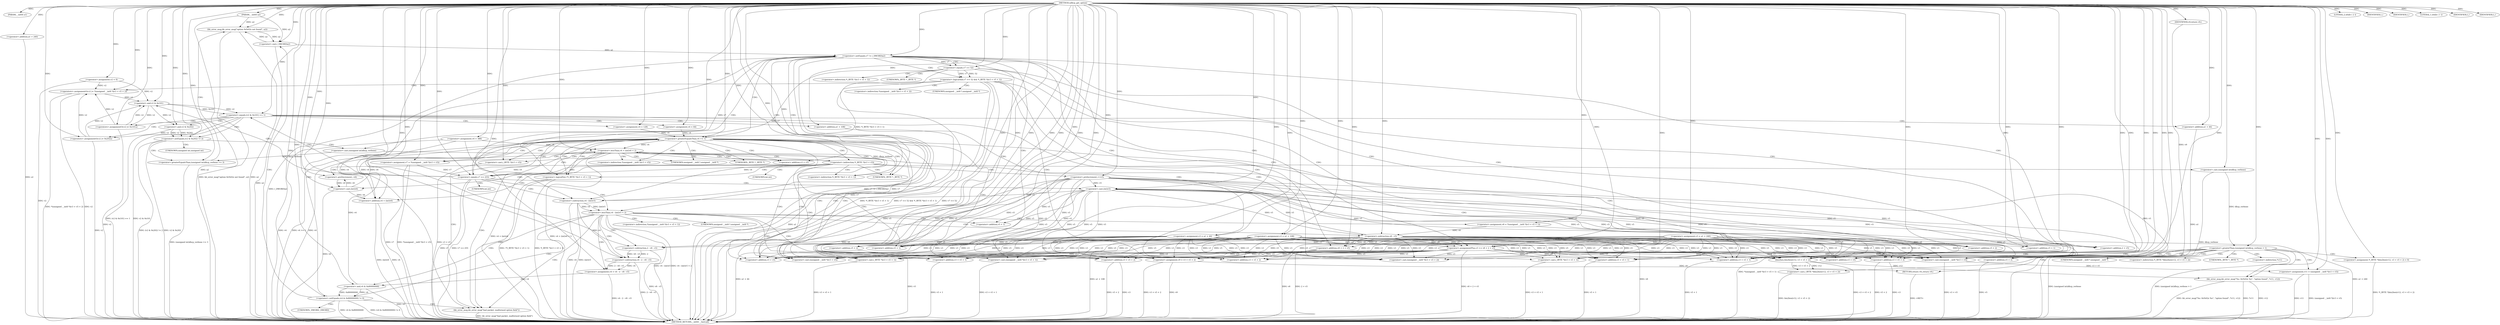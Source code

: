 digraph udhcp_get_option {  
"1000111" [label = "(METHOD,udhcp_get_option)" ]
"1000363" [label = "(METHOD_RETURN,__int64 __fastcall)" ]
"1000112" [label = "(PARAM,__int64 a1)" ]
"1000113" [label = "(PARAM,__int64 a2)" ]
"1000125" [label = "(<operator>.assignment,v2 = 0)" ]
"1000128" [label = "(<operator>.assignment,v3 = a1 + 240)" ]
"1000130" [label = "(<operator>.addition,a1 + 240)" ]
"1000133" [label = "(<operator>.assignment,v4 = 388)" ]
"1000137" [label = "(LITERAL,2,while ( 2 ))" ]
"1000139" [label = "(IDENTIFIER,L,)" ]
"1000140" [label = "(IDENTIFIER,L,)" ]
"1000142" [label = "(LITERAL,1,while ( 1 ))" ]
"1000144" [label = "(<operator>.assignment,v7 = *(unsigned __int8 *)(v3 + v5))" ]
"1000147" [label = "(<operator>.cast,(unsigned __int8 *)(v3 + v5))" ]
"1000149" [label = "(<operator>.addition,v3 + v5)" ]
"1000154" [label = "(<operator>.cast,(_BYTE *)(v3 + v5))" ]
"1000156" [label = "(<operator>.addition,v3 + v5)" ]
"1000160" [label = "(<operator>.preDecrement,--v6)" ]
"1000162" [label = "(<operator>.preIncrement,++v5)" ]
"1000165" [label = "(<operator>.lessThan,v4 + (int)v6 < 2)" ]
"1000166" [label = "(<operator>.addition,v4 + (int)v6)" ]
"1000168" [label = "(<operator>.cast,(int)v6)" ]
"1000174" [label = "(<operator>.equals,v7 == 255)" ]
"1000179" [label = "(<operator>.equals,(v2 & 0x101) == 1)" ]
"1000180" [label = "(<operator>.and,v2 & 0x101)" ]
"1000185" [label = "(<operators>.assignmentOr,v2 |= 0x101u)" ]
"1000188" [label = "(<operator>.assignment,v4 = 128)" ]
"1000191" [label = "(<operator>.assignment,v3 = a1 + 108)" ]
"1000193" [label = "(<operator>.addition,a1 + 108)" ]
"1000199" [label = "(<operator>.notEquals,(v2 & 0x202) != 2)" ]
"1000200" [label = "(<operator>.and,v2 & 0x202)" ]
"1000206" [label = "(<operator>.greaterEqualsThan,(unsigned int)dhcp_verbose >= 3)" ]
"1000207" [label = "(<operator>.cast,(unsigned int)dhcp_verbose)" ]
"1000211" [label = "(bb_error_msg,bb_error_msg(\"option 0x%02x not found\", a2))" ]
"1000214" [label = "(IDENTIFIER,L,)" ]
"1000215" [label = "(<operators>.assignmentOr,v2 |= 0x202u)" ]
"1000218" [label = "(<operator>.assignment,v4 = 64)" ]
"1000221" [label = "(<operator>.assignment,v3 = a1 + 44)" ]
"1000223" [label = "(<operator>.addition,a1 + 44)" ]
"1000228" [label = "(<operator>.lessThan,v4 - (int)v5 < 2)" ]
"1000229" [label = "(<operator>.subtraction,v4 - (int)v5)" ]
"1000231" [label = "(<operator>.cast,(int)v5)" ]
"1000236" [label = "(<operator>.assignment,v8 = *(unsigned __int8 *)(v3 + v5 + 1))" ]
"1000239" [label = "(<operator>.cast,(unsigned __int8 *)(v3 + v5 + 1))" ]
"1000241" [label = "(<operator>.addition,v3 + v5 + 1)" ]
"1000243" [label = "(<operator>.addition,v5 + 1)" ]
"1000246" [label = "(<operator>.assignment,v4 = v4 - 2 - v8 - v5)" ]
"1000248" [label = "(<operator>.subtraction,v4 - 2 - v8 - v5)" ]
"1000250" [label = "(<operator>.subtraction,2 - v8 - v5)" ]
"1000252" [label = "(<operator>.subtraction,v8 - v5)" ]
"1000256" [label = "(<operator>.notEquals,(v4 & 0x80000000) != 0)" ]
"1000257" [label = "(<operator>.and,v4 & 0x80000000)" ]
"1000263" [label = "(<operator>.notEquals,v7 != (_DWORD)a2)" ]
"1000265" [label = "(<operator>.cast,(_DWORD)a2)" ]
"1000270" [label = "(<operator>.logicalAnd,v7 == 52 && *(_BYTE *)(v3 + v5 + 1))" ]
"1000271" [label = "(<operator>.equals,v7 == 52)" ]
"1000275" [label = "(<operator>.cast,(_BYTE *)(v3 + v5 + 1))" ]
"1000277" [label = "(<operator>.addition,v3 + v5 + 1)" ]
"1000279" [label = "(<operator>.addition,v5 + 1)" ]
"1000282" [label = "(<operators>.assignmentOr,v2 |= *(unsigned __int8 *)(v3 + v5 + 2))" ]
"1000285" [label = "(<operator>.cast,(unsigned __int8 *)(v3 + v5 + 2))" ]
"1000287" [label = "(<operator>.addition,v3 + v5 + 2)" ]
"1000289" [label = "(<operator>.addition,v5 + 2)" ]
"1000292" [label = "(<operator>.assignmentPlus,v3 += v8 + 2 + v5)" ]
"1000294" [label = "(<operator>.addition,v8 + 2 + v5)" ]
"1000296" [label = "(<operator>.addition,2 + v5)" ]
"1000301" [label = "(<operator>.greaterEqualsThan,v4 >= 1)" ]
"1000308" [label = "(<operator>.logicalNot,!*(_BYTE *)(v3 + v5 + 1))" ]
"1000310" [label = "(<operator>.cast,(_BYTE *)(v3 + v5 + 1))" ]
"1000312" [label = "(<operator>.addition,v3 + v5 + 1)" ]
"1000314" [label = "(<operator>.addition,v5 + 1)" ]
"1000319" [label = "(bb_error_msg,bb_error_msg(\"bad packet, malformed option field\"))" ]
"1000321" [label = "(IDENTIFIER,L,)" ]
"1000322" [label = "(<operator>.assignment,v9 = v3 + v5 + 2)" ]
"1000324" [label = "(<operator>.addition,v3 + v5 + 2)" ]
"1000326" [label = "(<operator>.addition,v5 + 2)" ]
"1000330" [label = "(<operator>.greaterThan,(unsigned int)dhcp_verbose > 1)" ]
"1000331" [label = "(<operator>.cast,(unsigned int)dhcp_verbose)" ]
"1000336" [label = "(<operator>.assignment,v11 = (unsigned __int8 *)(v3 + v5))" ]
"1000338" [label = "(<operator>.cast,(unsigned __int8 *)(v3 + v5))" ]
"1000340" [label = "(<operator>.addition,v3 + v5)" ]
"1000343" [label = "(<operator>.assignment,*(_BYTE *)bin2hex(v12, v3 + v5 + 2) = 0)" ]
"1000345" [label = "(<operator>.cast,(_BYTE *)bin2hex(v12, v3 + v5 + 2))" ]
"1000347" [label = "(bin2hex,bin2hex(v12, v3 + v5 + 2))" ]
"1000349" [label = "(<operator>.addition,v3 + v5 + 2)" ]
"1000351" [label = "(<operator>.addition,v5 + 2)" ]
"1000355" [label = "(bb_error_msg,bb_error_msg(\"%s: 0x%02x %s\", \"option found\", *v11, v12))" ]
"1000361" [label = "(RETURN,return v9;,return v9;)" ]
"1000362" [label = "(IDENTIFIER,v9,return v9;)" ]
"1000146" [label = "(<operator>.indirection,*(unsigned __int8 *)(v3 + v5))" ]
"1000148" [label = "(UNKNOWN,unsigned __int8 *,unsigned __int8 *)" ]
"1000153" [label = "(<operator>.indirection,*(_BYTE *)(v3 + v5))" ]
"1000155" [label = "(UNKNOWN,_BYTE *,_BYTE *)" ]
"1000169" [label = "(UNKNOWN,int,int)" ]
"1000208" [label = "(UNKNOWN,unsigned int,unsigned int)" ]
"1000232" [label = "(UNKNOWN,int,int)" ]
"1000238" [label = "(<operator>.indirection,*(unsigned __int8 *)(v3 + v5 + 1))" ]
"1000240" [label = "(UNKNOWN,unsigned __int8 *,unsigned __int8 *)" ]
"1000266" [label = "(UNKNOWN,_DWORD,_DWORD)" ]
"1000274" [label = "(<operator>.indirection,*(_BYTE *)(v3 + v5 + 1))" ]
"1000276" [label = "(UNKNOWN,_BYTE *,_BYTE *)" ]
"1000284" [label = "(<operator>.indirection,*(unsigned __int8 *)(v3 + v5 + 2))" ]
"1000286" [label = "(UNKNOWN,unsigned __int8 *,unsigned __int8 *)" ]
"1000309" [label = "(<operator>.indirection,*(_BYTE *)(v3 + v5 + 1))" ]
"1000311" [label = "(UNKNOWN,_BYTE *,_BYTE *)" ]
"1000339" [label = "(UNKNOWN,unsigned __int8 *,unsigned __int8 *)" ]
"1000344" [label = "(<operator>.indirection,*(_BYTE *)bin2hex(v12, v3 + v5 + 2))" ]
"1000346" [label = "(UNKNOWN,_BYTE *,_BYTE *)" ]
"1000358" [label = "(<operator>.indirection,*v11)" ]
  "1000361" -> "1000363"  [ label = "DDG: <RET>"] 
  "1000301" -> "1000363"  [ label = "DDG: v4 >= 1"] 
  "1000349" -> "1000363"  [ label = "DDG: v3"] 
  "1000228" -> "1000363"  [ label = "DDG: v4 - (int)v5 < 2"] 
  "1000179" -> "1000363"  [ label = "DDG: (v2 & 0x101) == 1"] 
  "1000326" -> "1000363"  [ label = "DDG: v5"] 
  "1000292" -> "1000363"  [ label = "DDG: v8 + 2 + v5"] 
  "1000166" -> "1000363"  [ label = "DDG: v4"] 
  "1000241" -> "1000363"  [ label = "DDG: v5 + 1"] 
  "1000265" -> "1000363"  [ label = "DDG: a2"] 
  "1000193" -> "1000363"  [ label = "DDG: a1"] 
  "1000199" -> "1000363"  [ label = "DDG: v2 & 0x202"] 
  "1000294" -> "1000363"  [ label = "DDG: v8"] 
  "1000113" -> "1000363"  [ label = "DDG: a2"] 
  "1000199" -> "1000363"  [ label = "DDG: (v2 & 0x202) != 2"] 
  "1000351" -> "1000363"  [ label = "DDG: v5"] 
  "1000221" -> "1000363"  [ label = "DDG: a1 + 44"] 
  "1000324" -> "1000363"  [ label = "DDG: v3"] 
  "1000165" -> "1000363"  [ label = "DDG: v4 + (int)v6"] 
  "1000343" -> "1000363"  [ label = "DDG: *(_BYTE *)bin2hex(v12, v3 + v5 + 2)"] 
  "1000330" -> "1000363"  [ label = "DDG: (unsigned int)dhcp_verbose > 1"] 
  "1000319" -> "1000363"  [ label = "DDG: bb_error_msg(\"bad packet, malformed option field\")"] 
  "1000174" -> "1000363"  [ label = "DDG: v7 == 255"] 
  "1000336" -> "1000363"  [ label = "DDG: v11"] 
  "1000263" -> "1000363"  [ label = "DDG: (_DWORD)a2"] 
  "1000308" -> "1000363"  [ label = "DDG: !*(_BYTE *)(v3 + v5 + 1)"] 
  "1000211" -> "1000363"  [ label = "DDG: a2"] 
  "1000349" -> "1000363"  [ label = "DDG: v5 + 2"] 
  "1000257" -> "1000363"  [ label = "DDG: v4"] 
  "1000229" -> "1000363"  [ label = "DDG: v4"] 
  "1000211" -> "1000363"  [ label = "DDG: bb_error_msg(\"option 0x%02x not found\", a2)"] 
  "1000322" -> "1000363"  [ label = "DDG: v9"] 
  "1000228" -> "1000363"  [ label = "DDG: v4 - (int)v5"] 
  "1000256" -> "1000363"  [ label = "DDG: (v4 & 0x80000000) != 0"] 
  "1000282" -> "1000363"  [ label = "DDG: v2"] 
  "1000355" -> "1000363"  [ label = "DDG: bb_error_msg(\"%s: 0x%02x %s\", \"option found\", *v11, v12)"] 
  "1000128" -> "1000363"  [ label = "DDG: a1 + 240"] 
  "1000294" -> "1000363"  [ label = "DDG: 2 + v5"] 
  "1000271" -> "1000363"  [ label = "DDG: v7"] 
  "1000270" -> "1000363"  [ label = "DDG: *(_BYTE *)(v3 + v5 + 1)"] 
  "1000133" -> "1000363"  [ label = "DDG: v4"] 
  "1000270" -> "1000363"  [ label = "DDG: v7 == 52 && *(_BYTE *)(v3 + v5 + 1)"] 
  "1000239" -> "1000363"  [ label = "DDG: v3 + v5 + 1"] 
  "1000301" -> "1000363"  [ label = "DDG: v4"] 
  "1000248" -> "1000363"  [ label = "DDG: 2 - v8 - v5"] 
  "1000223" -> "1000363"  [ label = "DDG: a1"] 
  "1000179" -> "1000363"  [ label = "DDG: v2 & 0x101"] 
  "1000252" -> "1000363"  [ label = "DDG: v8"] 
  "1000275" -> "1000363"  [ label = "DDG: v3 + v5 + 1"] 
  "1000270" -> "1000363"  [ label = "DDG: v7 == 52"] 
  "1000263" -> "1000363"  [ label = "DDG: v7 != (_DWORD)a2"] 
  "1000191" -> "1000363"  [ label = "DDG: a1 + 108"] 
  "1000277" -> "1000363"  [ label = "DDG: v5 + 1"] 
  "1000130" -> "1000363"  [ label = "DDG: a1"] 
  "1000312" -> "1000363"  [ label = "DDG: v5 + 1"] 
  "1000246" -> "1000363"  [ label = "DDG: v4 - 2 - v8 - v5"] 
  "1000250" -> "1000363"  [ label = "DDG: v8 - v5"] 
  "1000168" -> "1000363"  [ label = "DDG: v6"] 
  "1000229" -> "1000363"  [ label = "DDG: (int)v5"] 
  "1000347" -> "1000363"  [ label = "DDG: v3 + v5 + 2"] 
  "1000256" -> "1000363"  [ label = "DDG: v4 & 0x80000000"] 
  "1000125" -> "1000363"  [ label = "DDG: v2"] 
  "1000154" -> "1000363"  [ label = "DDG: v3 + v5"] 
  "1000206" -> "1000363"  [ label = "DDG: (unsigned int)dhcp_verbose >= 3"] 
  "1000345" -> "1000363"  [ label = "DDG: bin2hex(v12, v3 + v5 + 2)"] 
  "1000263" -> "1000363"  [ label = "DDG: v7"] 
  "1000144" -> "1000363"  [ label = "DDG: v7"] 
  "1000215" -> "1000363"  [ label = "DDG: v2"] 
  "1000282" -> "1000363"  [ label = "DDG: *(unsigned __int8 *)(v3 + v5 + 2)"] 
  "1000236" -> "1000363"  [ label = "DDG: *(unsigned __int8 *)(v3 + v5 + 1)"] 
  "1000338" -> "1000363"  [ label = "DDG: v3 + v5"] 
  "1000308" -> "1000363"  [ label = "DDG: *(_BYTE *)(v3 + v5 + 1)"] 
  "1000174" -> "1000363"  [ label = "DDG: v7"] 
  "1000324" -> "1000363"  [ label = "DDG: v5 + 2"] 
  "1000144" -> "1000363"  [ label = "DDG: *(unsigned __int8 *)(v3 + v5)"] 
  "1000322" -> "1000363"  [ label = "DDG: v3 + v5 + 2"] 
  "1000336" -> "1000363"  [ label = "DDG: (unsigned __int8 *)(v3 + v5)"] 
  "1000355" -> "1000363"  [ label = "DDG: *v11"] 
  "1000310" -> "1000363"  [ label = "DDG: v3 + v5 + 1"] 
  "1000166" -> "1000363"  [ label = "DDG: (int)v6"] 
  "1000165" -> "1000363"  [ label = "DDG: v4 + (int)v6 < 2"] 
  "1000185" -> "1000363"  [ label = "DDG: v2"] 
  "1000331" -> "1000363"  [ label = "DDG: dhcp_verbose"] 
  "1000355" -> "1000363"  [ label = "DDG: v12"] 
  "1000330" -> "1000363"  [ label = "DDG: (unsigned int)dhcp_verbose"] 
  "1000111" -> "1000112"  [ label = "DDG: "] 
  "1000111" -> "1000113"  [ label = "DDG: "] 
  "1000111" -> "1000125"  [ label = "DDG: "] 
  "1000111" -> "1000128"  [ label = "DDG: "] 
  "1000111" -> "1000130"  [ label = "DDG: "] 
  "1000111" -> "1000133"  [ label = "DDG: "] 
  "1000111" -> "1000137"  [ label = "DDG: "] 
  "1000111" -> "1000139"  [ label = "DDG: "] 
  "1000111" -> "1000140"  [ label = "DDG: "] 
  "1000111" -> "1000142"  [ label = "DDG: "] 
  "1000111" -> "1000144"  [ label = "DDG: "] 
  "1000292" -> "1000147"  [ label = "DDG: v3"] 
  "1000221" -> "1000147"  [ label = "DDG: v3"] 
  "1000191" -> "1000147"  [ label = "DDG: v3"] 
  "1000128" -> "1000147"  [ label = "DDG: v3"] 
  "1000111" -> "1000147"  [ label = "DDG: "] 
  "1000162" -> "1000147"  [ label = "DDG: v5"] 
  "1000252" -> "1000147"  [ label = "DDG: v5"] 
  "1000292" -> "1000149"  [ label = "DDG: v3"] 
  "1000221" -> "1000149"  [ label = "DDG: v3"] 
  "1000191" -> "1000149"  [ label = "DDG: v3"] 
  "1000128" -> "1000149"  [ label = "DDG: v3"] 
  "1000111" -> "1000149"  [ label = "DDG: "] 
  "1000162" -> "1000149"  [ label = "DDG: v5"] 
  "1000252" -> "1000149"  [ label = "DDG: v5"] 
  "1000111" -> "1000154"  [ label = "DDG: "] 
  "1000111" -> "1000156"  [ label = "DDG: "] 
  "1000168" -> "1000160"  [ label = "DDG: v6"] 
  "1000111" -> "1000160"  [ label = "DDG: "] 
  "1000111" -> "1000162"  [ label = "DDG: "] 
  "1000133" -> "1000165"  [ label = "DDG: v4"] 
  "1000301" -> "1000165"  [ label = "DDG: v4"] 
  "1000111" -> "1000165"  [ label = "DDG: "] 
  "1000168" -> "1000165"  [ label = "DDG: v6"] 
  "1000133" -> "1000166"  [ label = "DDG: v4"] 
  "1000301" -> "1000166"  [ label = "DDG: v4"] 
  "1000111" -> "1000166"  [ label = "DDG: "] 
  "1000168" -> "1000166"  [ label = "DDG: v6"] 
  "1000160" -> "1000168"  [ label = "DDG: v6"] 
  "1000111" -> "1000168"  [ label = "DDG: "] 
  "1000271" -> "1000174"  [ label = "DDG: v7"] 
  "1000144" -> "1000174"  [ label = "DDG: v7"] 
  "1000111" -> "1000174"  [ label = "DDG: "] 
  "1000180" -> "1000179"  [ label = "DDG: v2"] 
  "1000180" -> "1000179"  [ label = "DDG: 0x101"] 
  "1000282" -> "1000180"  [ label = "DDG: v2"] 
  "1000125" -> "1000180"  [ label = "DDG: v2"] 
  "1000215" -> "1000180"  [ label = "DDG: v2"] 
  "1000185" -> "1000180"  [ label = "DDG: v2"] 
  "1000111" -> "1000180"  [ label = "DDG: "] 
  "1000111" -> "1000179"  [ label = "DDG: "] 
  "1000111" -> "1000185"  [ label = "DDG: "] 
  "1000180" -> "1000185"  [ label = "DDG: v2"] 
  "1000111" -> "1000188"  [ label = "DDG: "] 
  "1000111" -> "1000191"  [ label = "DDG: "] 
  "1000111" -> "1000193"  [ label = "DDG: "] 
  "1000200" -> "1000199"  [ label = "DDG: v2"] 
  "1000200" -> "1000199"  [ label = "DDG: 0x202"] 
  "1000180" -> "1000200"  [ label = "DDG: v2"] 
  "1000111" -> "1000200"  [ label = "DDG: "] 
  "1000111" -> "1000199"  [ label = "DDG: "] 
  "1000207" -> "1000206"  [ label = "DDG: dhcp_verbose"] 
  "1000111" -> "1000207"  [ label = "DDG: "] 
  "1000111" -> "1000206"  [ label = "DDG: "] 
  "1000111" -> "1000211"  [ label = "DDG: "] 
  "1000265" -> "1000211"  [ label = "DDG: a2"] 
  "1000113" -> "1000211"  [ label = "DDG: a2"] 
  "1000111" -> "1000214"  [ label = "DDG: "] 
  "1000111" -> "1000215"  [ label = "DDG: "] 
  "1000200" -> "1000215"  [ label = "DDG: v2"] 
  "1000111" -> "1000218"  [ label = "DDG: "] 
  "1000111" -> "1000221"  [ label = "DDG: "] 
  "1000111" -> "1000223"  [ label = "DDG: "] 
  "1000229" -> "1000228"  [ label = "DDG: v4"] 
  "1000229" -> "1000228"  [ label = "DDG: (int)v5"] 
  "1000133" -> "1000229"  [ label = "DDG: v4"] 
  "1000301" -> "1000229"  [ label = "DDG: v4"] 
  "1000111" -> "1000229"  [ label = "DDG: "] 
  "1000231" -> "1000229"  [ label = "DDG: v5"] 
  "1000162" -> "1000231"  [ label = "DDG: v5"] 
  "1000111" -> "1000231"  [ label = "DDG: "] 
  "1000252" -> "1000231"  [ label = "DDG: v5"] 
  "1000111" -> "1000228"  [ label = "DDG: "] 
  "1000111" -> "1000236"  [ label = "DDG: "] 
  "1000292" -> "1000239"  [ label = "DDG: v3"] 
  "1000221" -> "1000239"  [ label = "DDG: v3"] 
  "1000191" -> "1000239"  [ label = "DDG: v3"] 
  "1000128" -> "1000239"  [ label = "DDG: v3"] 
  "1000111" -> "1000239"  [ label = "DDG: "] 
  "1000231" -> "1000239"  [ label = "DDG: v5"] 
  "1000292" -> "1000241"  [ label = "DDG: v3"] 
  "1000221" -> "1000241"  [ label = "DDG: v3"] 
  "1000191" -> "1000241"  [ label = "DDG: v3"] 
  "1000128" -> "1000241"  [ label = "DDG: v3"] 
  "1000111" -> "1000241"  [ label = "DDG: "] 
  "1000231" -> "1000241"  [ label = "DDG: v5"] 
  "1000231" -> "1000243"  [ label = "DDG: v5"] 
  "1000111" -> "1000243"  [ label = "DDG: "] 
  "1000248" -> "1000246"  [ label = "DDG: v4"] 
  "1000248" -> "1000246"  [ label = "DDG: 2 - v8 - v5"] 
  "1000111" -> "1000246"  [ label = "DDG: "] 
  "1000229" -> "1000248"  [ label = "DDG: v4"] 
  "1000111" -> "1000248"  [ label = "DDG: "] 
  "1000250" -> "1000248"  [ label = "DDG: 2"] 
  "1000250" -> "1000248"  [ label = "DDG: v8 - v5"] 
  "1000111" -> "1000250"  [ label = "DDG: "] 
  "1000252" -> "1000250"  [ label = "DDG: v8"] 
  "1000252" -> "1000250"  [ label = "DDG: v5"] 
  "1000236" -> "1000252"  [ label = "DDG: v8"] 
  "1000111" -> "1000252"  [ label = "DDG: "] 
  "1000231" -> "1000252"  [ label = "DDG: v5"] 
  "1000257" -> "1000256"  [ label = "DDG: v4"] 
  "1000257" -> "1000256"  [ label = "DDG: 0x80000000"] 
  "1000246" -> "1000257"  [ label = "DDG: v4"] 
  "1000111" -> "1000257"  [ label = "DDG: "] 
  "1000111" -> "1000256"  [ label = "DDG: "] 
  "1000174" -> "1000263"  [ label = "DDG: v7"] 
  "1000111" -> "1000263"  [ label = "DDG: "] 
  "1000265" -> "1000263"  [ label = "DDG: a2"] 
  "1000211" -> "1000265"  [ label = "DDG: a2"] 
  "1000113" -> "1000265"  [ label = "DDG: a2"] 
  "1000111" -> "1000265"  [ label = "DDG: "] 
  "1000271" -> "1000270"  [ label = "DDG: v7"] 
  "1000271" -> "1000270"  [ label = "DDG: 52"] 
  "1000263" -> "1000271"  [ label = "DDG: v7"] 
  "1000111" -> "1000271"  [ label = "DDG: "] 
  "1000111" -> "1000275"  [ label = "DDG: "] 
  "1000292" -> "1000275"  [ label = "DDG: v3"] 
  "1000221" -> "1000275"  [ label = "DDG: v3"] 
  "1000191" -> "1000275"  [ label = "DDG: v3"] 
  "1000128" -> "1000275"  [ label = "DDG: v3"] 
  "1000252" -> "1000275"  [ label = "DDG: v5"] 
  "1000111" -> "1000277"  [ label = "DDG: "] 
  "1000292" -> "1000277"  [ label = "DDG: v3"] 
  "1000221" -> "1000277"  [ label = "DDG: v3"] 
  "1000191" -> "1000277"  [ label = "DDG: v3"] 
  "1000128" -> "1000277"  [ label = "DDG: v3"] 
  "1000252" -> "1000277"  [ label = "DDG: v5"] 
  "1000252" -> "1000279"  [ label = "DDG: v5"] 
  "1000111" -> "1000279"  [ label = "DDG: "] 
  "1000125" -> "1000282"  [ label = "DDG: v2"] 
  "1000215" -> "1000282"  [ label = "DDG: v2"] 
  "1000185" -> "1000282"  [ label = "DDG: v2"] 
  "1000111" -> "1000282"  [ label = "DDG: "] 
  "1000111" -> "1000285"  [ label = "DDG: "] 
  "1000292" -> "1000285"  [ label = "DDG: v3"] 
  "1000221" -> "1000285"  [ label = "DDG: v3"] 
  "1000191" -> "1000285"  [ label = "DDG: v3"] 
  "1000128" -> "1000285"  [ label = "DDG: v3"] 
  "1000252" -> "1000285"  [ label = "DDG: v5"] 
  "1000111" -> "1000287"  [ label = "DDG: "] 
  "1000292" -> "1000287"  [ label = "DDG: v3"] 
  "1000221" -> "1000287"  [ label = "DDG: v3"] 
  "1000191" -> "1000287"  [ label = "DDG: v3"] 
  "1000128" -> "1000287"  [ label = "DDG: v3"] 
  "1000252" -> "1000287"  [ label = "DDG: v5"] 
  "1000252" -> "1000289"  [ label = "DDG: v5"] 
  "1000111" -> "1000289"  [ label = "DDG: "] 
  "1000252" -> "1000292"  [ label = "DDG: v8"] 
  "1000111" -> "1000292"  [ label = "DDG: "] 
  "1000252" -> "1000292"  [ label = "DDG: v5"] 
  "1000221" -> "1000292"  [ label = "DDG: v3"] 
  "1000191" -> "1000292"  [ label = "DDG: v3"] 
  "1000128" -> "1000292"  [ label = "DDG: v3"] 
  "1000252" -> "1000294"  [ label = "DDG: v8"] 
  "1000111" -> "1000294"  [ label = "DDG: "] 
  "1000252" -> "1000294"  [ label = "DDG: v5"] 
  "1000111" -> "1000296"  [ label = "DDG: "] 
  "1000252" -> "1000296"  [ label = "DDG: v5"] 
  "1000188" -> "1000301"  [ label = "DDG: v4"] 
  "1000257" -> "1000301"  [ label = "DDG: v4"] 
  "1000218" -> "1000301"  [ label = "DDG: v4"] 
  "1000111" -> "1000301"  [ label = "DDG: "] 
  "1000270" -> "1000308"  [ label = "DDG: *(_BYTE *)(v3 + v5 + 1)"] 
  "1000292" -> "1000310"  [ label = "DDG: v3"] 
  "1000221" -> "1000310"  [ label = "DDG: v3"] 
  "1000191" -> "1000310"  [ label = "DDG: v3"] 
  "1000128" -> "1000310"  [ label = "DDG: v3"] 
  "1000111" -> "1000310"  [ label = "DDG: "] 
  "1000162" -> "1000310"  [ label = "DDG: v5"] 
  "1000252" -> "1000310"  [ label = "DDG: v5"] 
  "1000292" -> "1000312"  [ label = "DDG: v3"] 
  "1000221" -> "1000312"  [ label = "DDG: v3"] 
  "1000191" -> "1000312"  [ label = "DDG: v3"] 
  "1000128" -> "1000312"  [ label = "DDG: v3"] 
  "1000111" -> "1000312"  [ label = "DDG: "] 
  "1000162" -> "1000312"  [ label = "DDG: v5"] 
  "1000252" -> "1000312"  [ label = "DDG: v5"] 
  "1000162" -> "1000314"  [ label = "DDG: v5"] 
  "1000252" -> "1000314"  [ label = "DDG: v5"] 
  "1000111" -> "1000314"  [ label = "DDG: "] 
  "1000111" -> "1000319"  [ label = "DDG: "] 
  "1000111" -> "1000321"  [ label = "DDG: "] 
  "1000292" -> "1000322"  [ label = "DDG: v3"] 
  "1000221" -> "1000322"  [ label = "DDG: v3"] 
  "1000191" -> "1000322"  [ label = "DDG: v3"] 
  "1000128" -> "1000322"  [ label = "DDG: v3"] 
  "1000111" -> "1000322"  [ label = "DDG: "] 
  "1000162" -> "1000322"  [ label = "DDG: v5"] 
  "1000231" -> "1000322"  [ label = "DDG: v5"] 
  "1000252" -> "1000322"  [ label = "DDG: v5"] 
  "1000292" -> "1000324"  [ label = "DDG: v3"] 
  "1000221" -> "1000324"  [ label = "DDG: v3"] 
  "1000191" -> "1000324"  [ label = "DDG: v3"] 
  "1000128" -> "1000324"  [ label = "DDG: v3"] 
  "1000111" -> "1000324"  [ label = "DDG: "] 
  "1000162" -> "1000324"  [ label = "DDG: v5"] 
  "1000231" -> "1000324"  [ label = "DDG: v5"] 
  "1000252" -> "1000324"  [ label = "DDG: v5"] 
  "1000162" -> "1000326"  [ label = "DDG: v5"] 
  "1000231" -> "1000326"  [ label = "DDG: v5"] 
  "1000252" -> "1000326"  [ label = "DDG: v5"] 
  "1000111" -> "1000326"  [ label = "DDG: "] 
  "1000331" -> "1000330"  [ label = "DDG: dhcp_verbose"] 
  "1000207" -> "1000331"  [ label = "DDG: dhcp_verbose"] 
  "1000111" -> "1000331"  [ label = "DDG: "] 
  "1000111" -> "1000330"  [ label = "DDG: "] 
  "1000338" -> "1000336"  [ label = "DDG: v3 + v5"] 
  "1000111" -> "1000336"  [ label = "DDG: "] 
  "1000111" -> "1000338"  [ label = "DDG: "] 
  "1000292" -> "1000338"  [ label = "DDG: v3"] 
  "1000221" -> "1000338"  [ label = "DDG: v3"] 
  "1000191" -> "1000338"  [ label = "DDG: v3"] 
  "1000128" -> "1000338"  [ label = "DDG: v3"] 
  "1000162" -> "1000338"  [ label = "DDG: v5"] 
  "1000231" -> "1000338"  [ label = "DDG: v5"] 
  "1000252" -> "1000338"  [ label = "DDG: v5"] 
  "1000111" -> "1000340"  [ label = "DDG: "] 
  "1000292" -> "1000340"  [ label = "DDG: v3"] 
  "1000221" -> "1000340"  [ label = "DDG: v3"] 
  "1000191" -> "1000340"  [ label = "DDG: v3"] 
  "1000128" -> "1000340"  [ label = "DDG: v3"] 
  "1000162" -> "1000340"  [ label = "DDG: v5"] 
  "1000231" -> "1000340"  [ label = "DDG: v5"] 
  "1000252" -> "1000340"  [ label = "DDG: v5"] 
  "1000111" -> "1000343"  [ label = "DDG: "] 
  "1000347" -> "1000345"  [ label = "DDG: v12"] 
  "1000347" -> "1000345"  [ label = "DDG: v3 + v5 + 2"] 
  "1000111" -> "1000347"  [ label = "DDG: "] 
  "1000292" -> "1000347"  [ label = "DDG: v3"] 
  "1000221" -> "1000347"  [ label = "DDG: v3"] 
  "1000191" -> "1000347"  [ label = "DDG: v3"] 
  "1000128" -> "1000347"  [ label = "DDG: v3"] 
  "1000162" -> "1000347"  [ label = "DDG: v5"] 
  "1000231" -> "1000347"  [ label = "DDG: v5"] 
  "1000252" -> "1000347"  [ label = "DDG: v5"] 
  "1000111" -> "1000349"  [ label = "DDG: "] 
  "1000292" -> "1000349"  [ label = "DDG: v3"] 
  "1000221" -> "1000349"  [ label = "DDG: v3"] 
  "1000191" -> "1000349"  [ label = "DDG: v3"] 
  "1000128" -> "1000349"  [ label = "DDG: v3"] 
  "1000162" -> "1000349"  [ label = "DDG: v5"] 
  "1000231" -> "1000349"  [ label = "DDG: v5"] 
  "1000252" -> "1000349"  [ label = "DDG: v5"] 
  "1000111" -> "1000351"  [ label = "DDG: "] 
  "1000162" -> "1000351"  [ label = "DDG: v5"] 
  "1000231" -> "1000351"  [ label = "DDG: v5"] 
  "1000252" -> "1000351"  [ label = "DDG: v5"] 
  "1000111" -> "1000355"  [ label = "DDG: "] 
  "1000347" -> "1000355"  [ label = "DDG: v12"] 
  "1000362" -> "1000361"  [ label = "DDG: v9"] 
  "1000322" -> "1000361"  [ label = "DDG: v9"] 
  "1000111" -> "1000362"  [ label = "DDG: "] 
  "1000153" -> "1000169"  [ label = "CDG: "] 
  "1000153" -> "1000168"  [ label = "CDG: "] 
  "1000153" -> "1000166"  [ label = "CDG: "] 
  "1000153" -> "1000165"  [ label = "CDG: "] 
  "1000153" -> "1000162"  [ label = "CDG: "] 
  "1000153" -> "1000160"  [ label = "CDG: "] 
  "1000153" -> "1000174"  [ label = "CDG: "] 
  "1000153" -> "1000314"  [ label = "CDG: "] 
  "1000153" -> "1000312"  [ label = "CDG: "] 
  "1000153" -> "1000311"  [ label = "CDG: "] 
  "1000153" -> "1000310"  [ label = "CDG: "] 
  "1000153" -> "1000309"  [ label = "CDG: "] 
  "1000153" -> "1000308"  [ label = "CDG: "] 
  "1000165" -> "1000319"  [ label = "CDG: "] 
  "1000165" -> "1000174"  [ label = "CDG: "] 
  "1000165" -> "1000144"  [ label = "CDG: "] 
  "1000165" -> "1000156"  [ label = "CDG: "] 
  "1000165" -> "1000155"  [ label = "CDG: "] 
  "1000165" -> "1000154"  [ label = "CDG: "] 
  "1000165" -> "1000153"  [ label = "CDG: "] 
  "1000165" -> "1000149"  [ label = "CDG: "] 
  "1000165" -> "1000148"  [ label = "CDG: "] 
  "1000165" -> "1000147"  [ label = "CDG: "] 
  "1000165" -> "1000146"  [ label = "CDG: "] 
  "1000174" -> "1000180"  [ label = "CDG: "] 
  "1000174" -> "1000179"  [ label = "CDG: "] 
  "1000174" -> "1000232"  [ label = "CDG: "] 
  "1000174" -> "1000231"  [ label = "CDG: "] 
  "1000174" -> "1000229"  [ label = "CDG: "] 
  "1000174" -> "1000228"  [ label = "CDG: "] 
  "1000174" -> "1000301"  [ label = "CDG: "] 
  "1000179" -> "1000191"  [ label = "CDG: "] 
  "1000179" -> "1000188"  [ label = "CDG: "] 
  "1000179" -> "1000185"  [ label = "CDG: "] 
  "1000179" -> "1000200"  [ label = "CDG: "] 
  "1000179" -> "1000199"  [ label = "CDG: "] 
  "1000179" -> "1000193"  [ label = "CDG: "] 
  "1000179" -> "1000223"  [ label = "CDG: "] 
  "1000179" -> "1000221"  [ label = "CDG: "] 
  "1000179" -> "1000218"  [ label = "CDG: "] 
  "1000179" -> "1000215"  [ label = "CDG: "] 
  "1000199" -> "1000208"  [ label = "CDG: "] 
  "1000199" -> "1000207"  [ label = "CDG: "] 
  "1000199" -> "1000206"  [ label = "CDG: "] 
  "1000206" -> "1000211"  [ label = "CDG: "] 
  "1000228" -> "1000240"  [ label = "CDG: "] 
  "1000228" -> "1000239"  [ label = "CDG: "] 
  "1000228" -> "1000238"  [ label = "CDG: "] 
  "1000228" -> "1000236"  [ label = "CDG: "] 
  "1000228" -> "1000256"  [ label = "CDG: "] 
  "1000228" -> "1000252"  [ label = "CDG: "] 
  "1000228" -> "1000250"  [ label = "CDG: "] 
  "1000228" -> "1000248"  [ label = "CDG: "] 
  "1000228" -> "1000246"  [ label = "CDG: "] 
  "1000228" -> "1000243"  [ label = "CDG: "] 
  "1000228" -> "1000241"  [ label = "CDG: "] 
  "1000228" -> "1000257"  [ label = "CDG: "] 
  "1000228" -> "1000319"  [ label = "CDG: "] 
  "1000256" -> "1000266"  [ label = "CDG: "] 
  "1000256" -> "1000265"  [ label = "CDG: "] 
  "1000256" -> "1000263"  [ label = "CDG: "] 
  "1000256" -> "1000319"  [ label = "CDG: "] 
  "1000263" -> "1000271"  [ label = "CDG: "] 
  "1000263" -> "1000270"  [ label = "CDG: "] 
  "1000263" -> "1000301"  [ label = "CDG: "] 
  "1000263" -> "1000296"  [ label = "CDG: "] 
  "1000263" -> "1000294"  [ label = "CDG: "] 
  "1000263" -> "1000292"  [ label = "CDG: "] 
  "1000263" -> "1000314"  [ label = "CDG: "] 
  "1000263" -> "1000312"  [ label = "CDG: "] 
  "1000263" -> "1000311"  [ label = "CDG: "] 
  "1000263" -> "1000310"  [ label = "CDG: "] 
  "1000263" -> "1000309"  [ label = "CDG: "] 
  "1000263" -> "1000308"  [ label = "CDG: "] 
  "1000270" -> "1000287"  [ label = "CDG: "] 
  "1000270" -> "1000286"  [ label = "CDG: "] 
  "1000270" -> "1000285"  [ label = "CDG: "] 
  "1000270" -> "1000284"  [ label = "CDG: "] 
  "1000270" -> "1000282"  [ label = "CDG: "] 
  "1000270" -> "1000289"  [ label = "CDG: "] 
  "1000271" -> "1000279"  [ label = "CDG: "] 
  "1000271" -> "1000277"  [ label = "CDG: "] 
  "1000271" -> "1000276"  [ label = "CDG: "] 
  "1000271" -> "1000275"  [ label = "CDG: "] 
  "1000271" -> "1000274"  [ label = "CDG: "] 
  "1000301" -> "1000319"  [ label = "CDG: "] 
  "1000301" -> "1000314"  [ label = "CDG: "] 
  "1000301" -> "1000312"  [ label = "CDG: "] 
  "1000301" -> "1000311"  [ label = "CDG: "] 
  "1000301" -> "1000310"  [ label = "CDG: "] 
  "1000301" -> "1000309"  [ label = "CDG: "] 
  "1000301" -> "1000308"  [ label = "CDG: "] 
  "1000301" -> "1000174"  [ label = "CDG: "] 
  "1000301" -> "1000144"  [ label = "CDG: "] 
  "1000301" -> "1000156"  [ label = "CDG: "] 
  "1000301" -> "1000155"  [ label = "CDG: "] 
  "1000301" -> "1000154"  [ label = "CDG: "] 
  "1000301" -> "1000153"  [ label = "CDG: "] 
  "1000301" -> "1000149"  [ label = "CDG: "] 
  "1000301" -> "1000148"  [ label = "CDG: "] 
  "1000301" -> "1000147"  [ label = "CDG: "] 
  "1000301" -> "1000146"  [ label = "CDG: "] 
  "1000308" -> "1000319"  [ label = "CDG: "] 
  "1000330" -> "1000336"  [ label = "CDG: "] 
  "1000330" -> "1000351"  [ label = "CDG: "] 
  "1000330" -> "1000349"  [ label = "CDG: "] 
  "1000330" -> "1000347"  [ label = "CDG: "] 
  "1000330" -> "1000346"  [ label = "CDG: "] 
  "1000330" -> "1000345"  [ label = "CDG: "] 
  "1000330" -> "1000344"  [ label = "CDG: "] 
  "1000330" -> "1000343"  [ label = "CDG: "] 
  "1000330" -> "1000340"  [ label = "CDG: "] 
  "1000330" -> "1000339"  [ label = "CDG: "] 
  "1000330" -> "1000338"  [ label = "CDG: "] 
  "1000330" -> "1000358"  [ label = "CDG: "] 
  "1000330" -> "1000355"  [ label = "CDG: "] 
}
